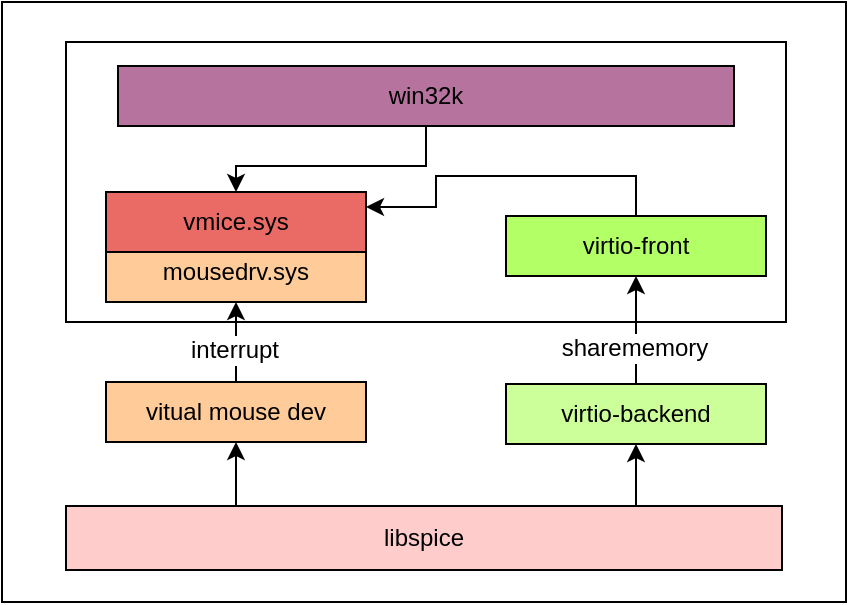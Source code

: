 <mxfile version="10.7.6" type="github"><diagram id="nnetIDIFPqXIpUxdUb79" name="第 1 页"><mxGraphModel dx="1394" dy="801" grid="1" gridSize="10" guides="1" tooltips="1" connect="1" arrows="1" fold="1" page="1" pageScale="1" pageWidth="827" pageHeight="1169" math="0" shadow="0"><root><mxCell id="0"/><mxCell id="1" parent="0"/><mxCell id="Xk09dzbNygpVFGCpmIyX-2" value="" style="rounded=0;whiteSpace=wrap;html=1;" parent="1" vertex="1"><mxGeometry x="88" y="110" width="422" height="300" as="geometry"/></mxCell><mxCell id="Xk09dzbNygpVFGCpmIyX-3" value="" style="rounded=0;whiteSpace=wrap;html=1;" parent="1" vertex="1"><mxGeometry x="120" y="130" width="360" height="140" as="geometry"/></mxCell><mxCell id="Xk09dzbNygpVFGCpmIyX-16" style="edgeStyle=orthogonalEdgeStyle;rounded=0;orthogonalLoop=1;jettySize=auto;html=1;exitX=0.5;exitY=0;exitDx=0;exitDy=0;entryX=0.5;entryY=1;entryDx=0;entryDy=0;" parent="1" source="Xk09dzbNygpVFGCpmIyX-4" target="Xk09dzbNygpVFGCpmIyX-10" edge="1"><mxGeometry relative="1" as="geometry"/></mxCell><mxCell id="Xk09dzbNygpVFGCpmIyX-4" value="vitual mouse dev" style="rounded=0;whiteSpace=wrap;html=1;fillColor=#FFCC99;" parent="1" vertex="1"><mxGeometry x="140" y="300" width="130" height="30" as="geometry"/></mxCell><mxCell id="Xk09dzbNygpVFGCpmIyX-15" style="edgeStyle=orthogonalEdgeStyle;rounded=0;orthogonalLoop=1;jettySize=auto;html=1;exitX=0.5;exitY=0;exitDx=0;exitDy=0;entryX=0.5;entryY=1;entryDx=0;entryDy=0;" parent="1" source="Xk09dzbNygpVFGCpmIyX-5" target="Xk09dzbNygpVFGCpmIyX-9" edge="1"><mxGeometry relative="1" as="geometry"><Array as="points"><mxPoint x="405" y="290"/><mxPoint x="405" y="290"/></Array></mxGeometry></mxCell><mxCell id="Xk09dzbNygpVFGCpmIyX-19" value="sharememory" style="text;html=1;resizable=0;points=[];align=center;verticalAlign=middle;labelBackgroundColor=#ffffff;" parent="Xk09dzbNygpVFGCpmIyX-15" vertex="1" connectable="0"><mxGeometry x="-0.029" y="1" relative="1" as="geometry"><mxPoint y="8" as="offset"/></mxGeometry></mxCell><mxCell id="Xk09dzbNygpVFGCpmIyX-5" value="virtio-backend" style="rounded=0;whiteSpace=wrap;html=1;fillColor=#CCFF99;" parent="1" vertex="1"><mxGeometry x="340" y="301" width="130" height="30" as="geometry"/></mxCell><mxCell id="Xk09dzbNygpVFGCpmIyX-17" style="edgeStyle=orthogonalEdgeStyle;rounded=0;orthogonalLoop=1;jettySize=auto;html=1;exitX=0.25;exitY=0;exitDx=0;exitDy=0;entryX=0.5;entryY=1;entryDx=0;entryDy=0;" parent="1" source="Xk09dzbNygpVFGCpmIyX-6" target="Xk09dzbNygpVFGCpmIyX-4" edge="1"><mxGeometry relative="1" as="geometry"/></mxCell><mxCell id="Xk09dzbNygpVFGCpmIyX-18" style="edgeStyle=orthogonalEdgeStyle;rounded=0;orthogonalLoop=1;jettySize=auto;html=1;exitX=0.75;exitY=0;exitDx=0;exitDy=0;entryX=0.5;entryY=1;entryDx=0;entryDy=0;" parent="1" source="Xk09dzbNygpVFGCpmIyX-6" target="Xk09dzbNygpVFGCpmIyX-5" edge="1"><mxGeometry relative="1" as="geometry"/></mxCell><mxCell id="Xk09dzbNygpVFGCpmIyX-6" value="libspice" style="rounded=0;whiteSpace=wrap;html=1;fillColor=#FFCCCC;" parent="1" vertex="1"><mxGeometry x="120" y="362" width="358" height="32" as="geometry"/></mxCell><mxCell id="Xk09dzbNygpVFGCpmIyX-14" style="edgeStyle=orthogonalEdgeStyle;rounded=0;orthogonalLoop=1;jettySize=auto;html=1;exitX=0.5;exitY=0;exitDx=0;exitDy=0;entryX=1;entryY=0.25;entryDx=0;entryDy=0;" parent="1" source="Xk09dzbNygpVFGCpmIyX-9" target="Xk09dzbNygpVFGCpmIyX-12" edge="1"><mxGeometry relative="1" as="geometry"/></mxCell><mxCell id="Xk09dzbNygpVFGCpmIyX-9" value="virtio-front" style="rounded=0;whiteSpace=wrap;html=1;fillColor=#B3FF66;" parent="1" vertex="1"><mxGeometry x="340" y="217" width="130" height="30" as="geometry"/></mxCell><mxCell id="Xk09dzbNygpVFGCpmIyX-10" value="mousedrv.sys" style="rounded=0;whiteSpace=wrap;html=1;fillColor=#FFCC99;" parent="1" vertex="1"><mxGeometry x="140" y="230" width="130" height="30" as="geometry"/></mxCell><mxCell id="Xk09dzbNygpVFGCpmIyX-13" style="edgeStyle=orthogonalEdgeStyle;rounded=0;orthogonalLoop=1;jettySize=auto;html=1;exitX=0.5;exitY=1;exitDx=0;exitDy=0;" parent="1" source="Xk09dzbNygpVFGCpmIyX-11" target="Xk09dzbNygpVFGCpmIyX-12" edge="1"><mxGeometry relative="1" as="geometry"/></mxCell><mxCell id="Xk09dzbNygpVFGCpmIyX-11" value="win32k" style="rounded=0;whiteSpace=wrap;html=1;fillColor=#B5739D;" parent="1" vertex="1"><mxGeometry x="146" y="142" width="308" height="30" as="geometry"/></mxCell><mxCell id="Xk09dzbNygpVFGCpmIyX-12" value="vmice.sys" style="rounded=0;whiteSpace=wrap;html=1;fillColor=#EA6B66;" parent="1" vertex="1"><mxGeometry x="140" y="205" width="130" height="30" as="geometry"/></mxCell><mxCell id="Xk09dzbNygpVFGCpmIyX-20" value="interrupt" style="text;html=1;resizable=0;points=[];align=center;verticalAlign=middle;labelBackgroundColor=#ffffff;" parent="1" vertex="1" connectable="0"><mxGeometry x="-0.029" y="1" relative="1" as="geometry"><mxPoint x="204" y="283.5" as="offset"/></mxGeometry></mxCell></root></mxGraphModel></diagram></mxfile>